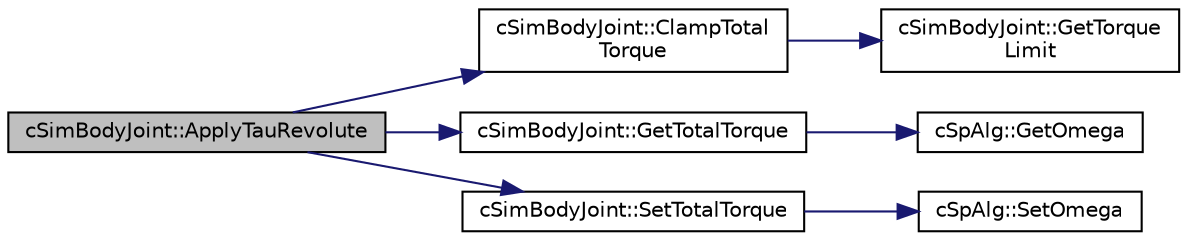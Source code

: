 digraph "cSimBodyJoint::ApplyTauRevolute"
{
 // LATEX_PDF_SIZE
  edge [fontname="Helvetica",fontsize="10",labelfontname="Helvetica",labelfontsize="10"];
  node [fontname="Helvetica",fontsize="10",shape=record];
  rankdir="LR";
  Node1 [label="cSimBodyJoint::ApplyTauRevolute",height=0.2,width=0.4,color="black", fillcolor="grey75", style="filled", fontcolor="black",tooltip=" "];
  Node1 -> Node2 [color="midnightblue",fontsize="10",style="solid",fontname="Helvetica"];
  Node2 [label="cSimBodyJoint::ClampTotal\lTorque",height=0.2,width=0.4,color="black", fillcolor="white", style="filled",URL="$classc_sim_body_joint.html#a2ae10c3da663cd4fa1a93b4ef7043f3d",tooltip=" "];
  Node2 -> Node3 [color="midnightblue",fontsize="10",style="solid",fontname="Helvetica"];
  Node3 [label="cSimBodyJoint::GetTorque\lLimit",height=0.2,width=0.4,color="black", fillcolor="white", style="filled",URL="$classc_sim_body_joint.html#a30b08ab53dc7b5f8118cdedd35750697",tooltip=" "];
  Node1 -> Node4 [color="midnightblue",fontsize="10",style="solid",fontname="Helvetica"];
  Node4 [label="cSimBodyJoint::GetTotalTorque",height=0.2,width=0.4,color="black", fillcolor="white", style="filled",URL="$classc_sim_body_joint.html#a0e4d13cc0efb10ad518d1b27f655bd68",tooltip=" "];
  Node4 -> Node5 [color="midnightblue",fontsize="10",style="solid",fontname="Helvetica"];
  Node5 [label="cSpAlg::GetOmega",height=0.2,width=0.4,color="black", fillcolor="white", style="filled",URL="$classc_sp_alg.html#a1f6d2eed1bc8bee53540c8c027cea7f9",tooltip=" "];
  Node1 -> Node6 [color="midnightblue",fontsize="10",style="solid",fontname="Helvetica"];
  Node6 [label="cSimBodyJoint::SetTotalTorque",height=0.2,width=0.4,color="black", fillcolor="white", style="filled",URL="$classc_sim_body_joint.html#a0329197d459d731c761eac0eee651e3a",tooltip=" "];
  Node6 -> Node7 [color="midnightblue",fontsize="10",style="solid",fontname="Helvetica"];
  Node7 [label="cSpAlg::SetOmega",height=0.2,width=0.4,color="black", fillcolor="white", style="filled",URL="$classc_sp_alg.html#afd9eedbb993c799acd13592dd4094135",tooltip=" "];
}
